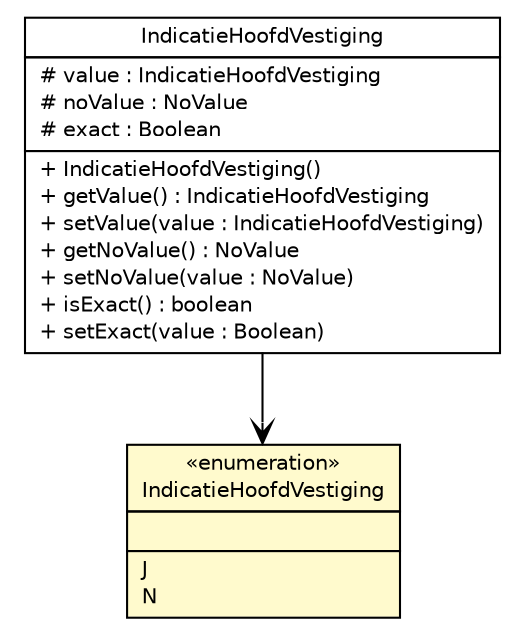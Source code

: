 #!/usr/local/bin/dot
#
# Class diagram 
# Generated by UMLGraph version R5_6-24-gf6e263 (http://www.umlgraph.org/)
#

digraph G {
	edge [fontname="Helvetica",fontsize=10,labelfontname="Helvetica",labelfontsize=10];
	node [fontname="Helvetica",fontsize=10,shape=plaintext];
	nodesep=0.25;
	ranksep=0.5;
	// nl.egem.stuf.sector.bg._0204.IndicatieHoofdVestiging
	c69536 [label=<<table title="nl.egem.stuf.sector.bg._0204.IndicatieHoofdVestiging" border="0" cellborder="1" cellspacing="0" cellpadding="2" port="p" bgcolor="lemonChiffon" href="./IndicatieHoofdVestiging.html">
		<tr><td><table border="0" cellspacing="0" cellpadding="1">
<tr><td align="center" balign="center"> &#171;enumeration&#187; </td></tr>
<tr><td align="center" balign="center"> IndicatieHoofdVestiging </td></tr>
		</table></td></tr>
		<tr><td><table border="0" cellspacing="0" cellpadding="1">
<tr><td align="left" balign="left">  </td></tr>
		</table></td></tr>
		<tr><td><table border="0" cellspacing="0" cellpadding="1">
<tr><td align="left" balign="left"> J </td></tr>
<tr><td align="left" balign="left"> N </td></tr>
		</table></td></tr>
		</table>>, URL="./IndicatieHoofdVestiging.html", fontname="Helvetica", fontcolor="black", fontsize=10.0];
	// nl.egem.stuf.sector.bg._0204.NNPFund.IndicatieHoofdVestiging
	c69700 [label=<<table title="nl.egem.stuf.sector.bg._0204.NNPFund.IndicatieHoofdVestiging" border="0" cellborder="1" cellspacing="0" cellpadding="2" port="p" href="./NNPFund.IndicatieHoofdVestiging.html">
		<tr><td><table border="0" cellspacing="0" cellpadding="1">
<tr><td align="center" balign="center"> IndicatieHoofdVestiging </td></tr>
		</table></td></tr>
		<tr><td><table border="0" cellspacing="0" cellpadding="1">
<tr><td align="left" balign="left"> # value : IndicatieHoofdVestiging </td></tr>
<tr><td align="left" balign="left"> # noValue : NoValue </td></tr>
<tr><td align="left" balign="left"> # exact : Boolean </td></tr>
		</table></td></tr>
		<tr><td><table border="0" cellspacing="0" cellpadding="1">
<tr><td align="left" balign="left"> + IndicatieHoofdVestiging() </td></tr>
<tr><td align="left" balign="left"> + getValue() : IndicatieHoofdVestiging </td></tr>
<tr><td align="left" balign="left"> + setValue(value : IndicatieHoofdVestiging) </td></tr>
<tr><td align="left" balign="left"> + getNoValue() : NoValue </td></tr>
<tr><td align="left" balign="left"> + setNoValue(value : NoValue) </td></tr>
<tr><td align="left" balign="left"> + isExact() : boolean </td></tr>
<tr><td align="left" balign="left"> + setExact(value : Boolean) </td></tr>
		</table></td></tr>
		</table>>, URL="./NNPFund.IndicatieHoofdVestiging.html", fontname="Helvetica", fontcolor="black", fontsize=10.0];
	// nl.egem.stuf.sector.bg._0204.NNPFund.IndicatieHoofdVestiging NAVASSOC nl.egem.stuf.sector.bg._0204.IndicatieHoofdVestiging
	c69700:p -> c69536:p [taillabel="", label="", headlabel="", fontname="Helvetica", fontcolor="black", fontsize=10.0, color="black", arrowhead=open];
}

